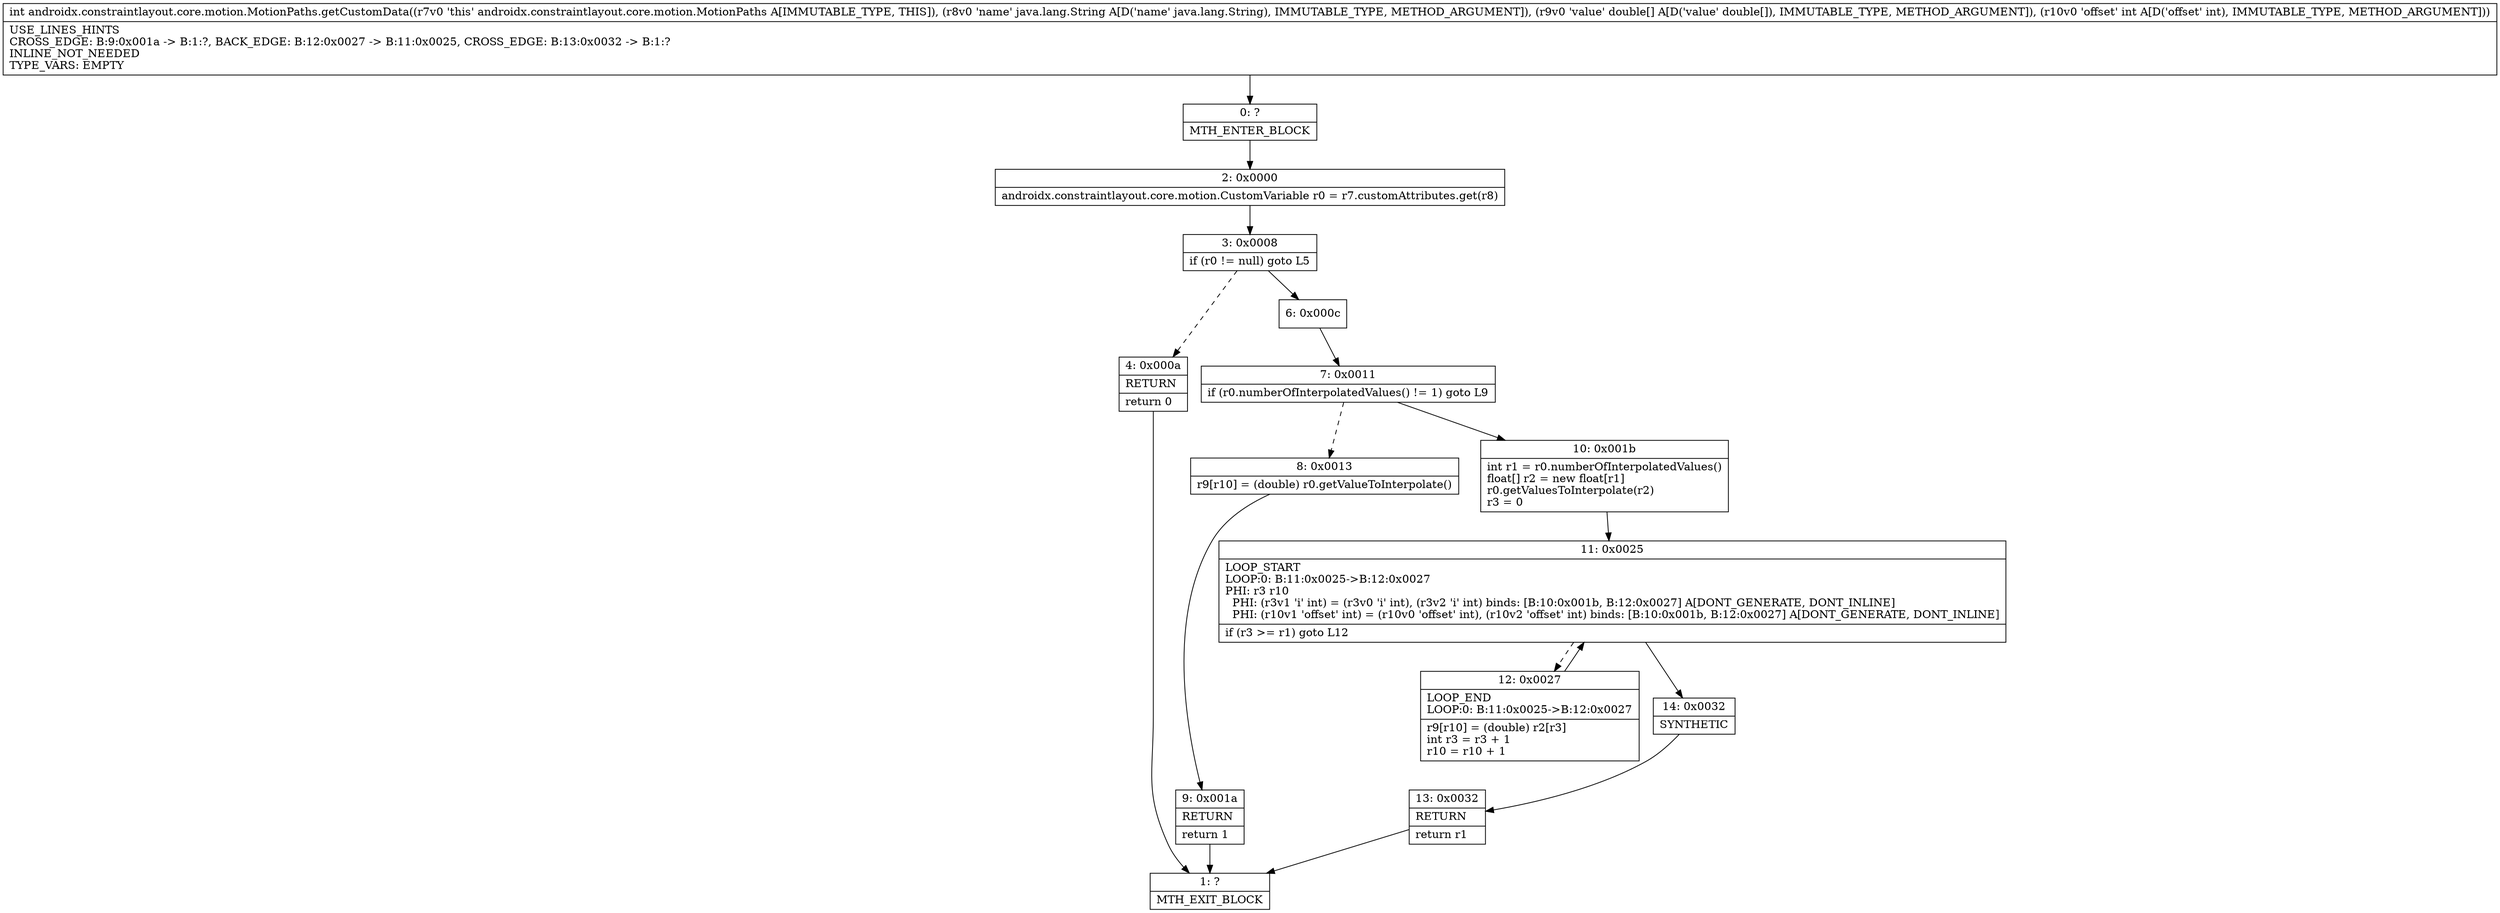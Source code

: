 digraph "CFG forandroidx.constraintlayout.core.motion.MotionPaths.getCustomData(Ljava\/lang\/String;[DI)I" {
Node_0 [shape=record,label="{0\:\ ?|MTH_ENTER_BLOCK\l}"];
Node_2 [shape=record,label="{2\:\ 0x0000|androidx.constraintlayout.core.motion.CustomVariable r0 = r7.customAttributes.get(r8)\l}"];
Node_3 [shape=record,label="{3\:\ 0x0008|if (r0 != null) goto L5\l}"];
Node_4 [shape=record,label="{4\:\ 0x000a|RETURN\l|return 0\l}"];
Node_1 [shape=record,label="{1\:\ ?|MTH_EXIT_BLOCK\l}"];
Node_6 [shape=record,label="{6\:\ 0x000c}"];
Node_7 [shape=record,label="{7\:\ 0x0011|if (r0.numberOfInterpolatedValues() != 1) goto L9\l}"];
Node_8 [shape=record,label="{8\:\ 0x0013|r9[r10] = (double) r0.getValueToInterpolate()\l}"];
Node_9 [shape=record,label="{9\:\ 0x001a|RETURN\l|return 1\l}"];
Node_10 [shape=record,label="{10\:\ 0x001b|int r1 = r0.numberOfInterpolatedValues()\lfloat[] r2 = new float[r1]\lr0.getValuesToInterpolate(r2)\lr3 = 0\l}"];
Node_11 [shape=record,label="{11\:\ 0x0025|LOOP_START\lLOOP:0: B:11:0x0025\-\>B:12:0x0027\lPHI: r3 r10 \l  PHI: (r3v1 'i' int) = (r3v0 'i' int), (r3v2 'i' int) binds: [B:10:0x001b, B:12:0x0027] A[DONT_GENERATE, DONT_INLINE]\l  PHI: (r10v1 'offset' int) = (r10v0 'offset' int), (r10v2 'offset' int) binds: [B:10:0x001b, B:12:0x0027] A[DONT_GENERATE, DONT_INLINE]\l|if (r3 \>= r1) goto L12\l}"];
Node_12 [shape=record,label="{12\:\ 0x0027|LOOP_END\lLOOP:0: B:11:0x0025\-\>B:12:0x0027\l|r9[r10] = (double) r2[r3]\lint r3 = r3 + 1\lr10 = r10 + 1\l}"];
Node_14 [shape=record,label="{14\:\ 0x0032|SYNTHETIC\l}"];
Node_13 [shape=record,label="{13\:\ 0x0032|RETURN\l|return r1\l}"];
MethodNode[shape=record,label="{int androidx.constraintlayout.core.motion.MotionPaths.getCustomData((r7v0 'this' androidx.constraintlayout.core.motion.MotionPaths A[IMMUTABLE_TYPE, THIS]), (r8v0 'name' java.lang.String A[D('name' java.lang.String), IMMUTABLE_TYPE, METHOD_ARGUMENT]), (r9v0 'value' double[] A[D('value' double[]), IMMUTABLE_TYPE, METHOD_ARGUMENT]), (r10v0 'offset' int A[D('offset' int), IMMUTABLE_TYPE, METHOD_ARGUMENT]))  | USE_LINES_HINTS\lCROSS_EDGE: B:9:0x001a \-\> B:1:?, BACK_EDGE: B:12:0x0027 \-\> B:11:0x0025, CROSS_EDGE: B:13:0x0032 \-\> B:1:?\lINLINE_NOT_NEEDED\lTYPE_VARS: EMPTY\l}"];
MethodNode -> Node_0;Node_0 -> Node_2;
Node_2 -> Node_3;
Node_3 -> Node_4[style=dashed];
Node_3 -> Node_6;
Node_4 -> Node_1;
Node_6 -> Node_7;
Node_7 -> Node_8[style=dashed];
Node_7 -> Node_10;
Node_8 -> Node_9;
Node_9 -> Node_1;
Node_10 -> Node_11;
Node_11 -> Node_12[style=dashed];
Node_11 -> Node_14;
Node_12 -> Node_11;
Node_14 -> Node_13;
Node_13 -> Node_1;
}

